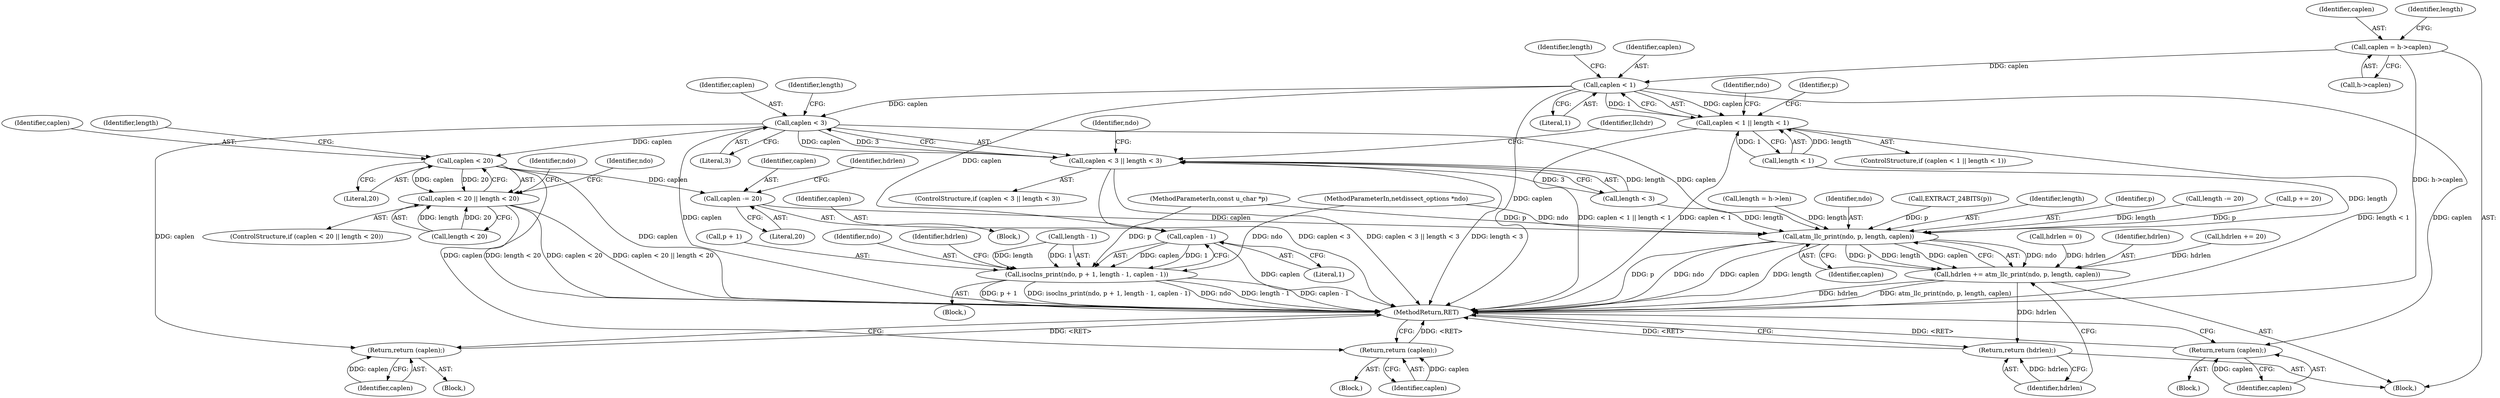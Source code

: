 digraph "0_tcpdump_1dcd10aceabbc03bf571ea32b892c522cbe923de@pointer" {
"1000110" [label="(Call,caplen = h->caplen)"];
"1000128" [label="(Call,caplen < 1)"];
"1000127" [label="(Call,caplen < 1 || length < 1)"];
"1000141" [label="(Return,return (caplen);)"];
"1000165" [label="(Call,caplen - 1)"];
"1000157" [label="(Call,isoclns_print(ndo, p + 1, length - 1, caplen - 1))"];
"1000172" [label="(Call,caplen < 3)"];
"1000171" [label="(Call,caplen < 3 || length < 3)"];
"1000185" [label="(Return,return (caplen);)"];
"1000209" [label="(Call,caplen < 20)"];
"1000208" [label="(Call,caplen < 20 || length < 20)"];
"1000222" [label="(Return,return (caplen);)"];
"1000256" [label="(Call,caplen -= 20)"];
"1000264" [label="(Call,atm_llc_print(ndo, p, length, caplen))"];
"1000262" [label="(Call,hdrlen += atm_llc_print(ndo, p, length, caplen))"];
"1000269" [label="(Return,return (hdrlen);)"];
"1000108" [label="(Block,)"];
"1000116" [label="(Call,length = h->len)"];
"1000226" [label="(Identifier,ndo)"];
"1000268" [label="(Identifier,caplen)"];
"1000130" [label="(Literal,1)"];
"1000206" [label="(Block,)"];
"1000265" [label="(Identifier,ndo)"];
"1000189" [label="(Call,EXTRACT_24BITS(p))"];
"1000142" [label="(Identifier,caplen)"];
"1000111" [label="(Identifier,caplen)"];
"1000117" [label="(Identifier,length)"];
"1000170" [label="(ControlStructure,if (caplen < 3 || length < 3))"];
"1000267" [label="(Identifier,length)"];
"1000223" [label="(Identifier,caplen)"];
"1000157" [label="(Call,isoclns_print(ndo, p + 1, length - 1, caplen - 1))"];
"1000264" [label="(Call,atm_llc_print(ndo, p, length, caplen))"];
"1000167" [label="(Literal,1)"];
"1000215" [label="(Block,)"];
"1000110" [label="(Call,caplen = h->caplen)"];
"1000266" [label="(Identifier,p)"];
"1000166" [label="(Identifier,caplen)"];
"1000127" [label="(Call,caplen < 1 || length < 1)"];
"1000270" [label="(Identifier,hdrlen)"];
"1000212" [label="(Call,length < 20)"];
"1000174" [label="(Literal,3)"];
"1000256" [label="(Call,caplen -= 20)"];
"1000253" [label="(Call,length -= 20)"];
"1000213" [label="(Identifier,length)"];
"1000178" [label="(Block,)"];
"1000141" [label="(Return,return (caplen);)"];
"1000207" [label="(ControlStructure,if (caplen < 20 || length < 20))"];
"1000258" [label="(Literal,20)"];
"1000173" [label="(Identifier,caplen)"];
"1000129" [label="(Identifier,caplen)"];
"1000123" [label="(Call,hdrlen = 0)"];
"1000260" [label="(Identifier,hdrlen)"];
"1000186" [label="(Identifier,caplen)"];
"1000208" [label="(Call,caplen < 20 || length < 20)"];
"1000137" [label="(Identifier,ndo)"];
"1000176" [label="(Identifier,length)"];
"1000262" [label="(Call,hdrlen += atm_llc_print(ndo, p, length, caplen))"];
"1000131" [label="(Call,length < 1)"];
"1000257" [label="(Identifier,caplen)"];
"1000211" [label="(Literal,20)"];
"1000263" [label="(Identifier,hdrlen)"];
"1000112" [label="(Call,h->caplen)"];
"1000269" [label="(Return,return (hdrlen);)"];
"1000159" [label="(Call,p + 1)"];
"1000128" [label="(Call,caplen < 1)"];
"1000165" [label="(Call,caplen - 1)"];
"1000175" [label="(Call,length < 3)"];
"1000172" [label="(Call,caplen < 3)"];
"1000222" [label="(Return,return (caplen);)"];
"1000259" [label="(Call,hdrlen += 20)"];
"1000158" [label="(Identifier,ndo)"];
"1000210" [label="(Identifier,caplen)"];
"1000218" [label="(Identifier,ndo)"];
"1000107" [label="(MethodParameterIn,const u_char *p)"];
"1000185" [label="(Return,return (caplen);)"];
"1000181" [label="(Identifier,ndo)"];
"1000271" [label="(MethodReturn,RET)"];
"1000134" [label="(Block,)"];
"1000209" [label="(Call,caplen < 20)"];
"1000250" [label="(Call,p += 20)"];
"1000148" [label="(Block,)"];
"1000171" [label="(Call,caplen < 3 || length < 3)"];
"1000169" [label="(Identifier,hdrlen)"];
"1000162" [label="(Call,length - 1)"];
"1000126" [label="(ControlStructure,if (caplen < 1 || length < 1))"];
"1000146" [label="(Identifier,p)"];
"1000132" [label="(Identifier,length)"];
"1000105" [label="(MethodParameterIn,netdissect_options *ndo)"];
"1000188" [label="(Identifier,llchdr)"];
"1000110" -> "1000108"  [label="AST: "];
"1000110" -> "1000112"  [label="CFG: "];
"1000111" -> "1000110"  [label="AST: "];
"1000112" -> "1000110"  [label="AST: "];
"1000117" -> "1000110"  [label="CFG: "];
"1000110" -> "1000271"  [label="DDG: h->caplen"];
"1000110" -> "1000128"  [label="DDG: caplen"];
"1000128" -> "1000127"  [label="AST: "];
"1000128" -> "1000130"  [label="CFG: "];
"1000129" -> "1000128"  [label="AST: "];
"1000130" -> "1000128"  [label="AST: "];
"1000132" -> "1000128"  [label="CFG: "];
"1000127" -> "1000128"  [label="CFG: "];
"1000128" -> "1000271"  [label="DDG: caplen"];
"1000128" -> "1000127"  [label="DDG: caplen"];
"1000128" -> "1000127"  [label="DDG: 1"];
"1000128" -> "1000141"  [label="DDG: caplen"];
"1000128" -> "1000165"  [label="DDG: caplen"];
"1000128" -> "1000172"  [label="DDG: caplen"];
"1000127" -> "1000126"  [label="AST: "];
"1000127" -> "1000131"  [label="CFG: "];
"1000131" -> "1000127"  [label="AST: "];
"1000137" -> "1000127"  [label="CFG: "];
"1000146" -> "1000127"  [label="CFG: "];
"1000127" -> "1000271"  [label="DDG: caplen < 1 || length < 1"];
"1000127" -> "1000271"  [label="DDG: caplen < 1"];
"1000127" -> "1000271"  [label="DDG: length < 1"];
"1000131" -> "1000127"  [label="DDG: length"];
"1000131" -> "1000127"  [label="DDG: 1"];
"1000141" -> "1000134"  [label="AST: "];
"1000141" -> "1000142"  [label="CFG: "];
"1000142" -> "1000141"  [label="AST: "];
"1000271" -> "1000141"  [label="CFG: "];
"1000141" -> "1000271"  [label="DDG: <RET>"];
"1000142" -> "1000141"  [label="DDG: caplen"];
"1000165" -> "1000157"  [label="AST: "];
"1000165" -> "1000167"  [label="CFG: "];
"1000166" -> "1000165"  [label="AST: "];
"1000167" -> "1000165"  [label="AST: "];
"1000157" -> "1000165"  [label="CFG: "];
"1000165" -> "1000271"  [label="DDG: caplen"];
"1000165" -> "1000157"  [label="DDG: caplen"];
"1000165" -> "1000157"  [label="DDG: 1"];
"1000157" -> "1000148"  [label="AST: "];
"1000158" -> "1000157"  [label="AST: "];
"1000159" -> "1000157"  [label="AST: "];
"1000162" -> "1000157"  [label="AST: "];
"1000169" -> "1000157"  [label="CFG: "];
"1000157" -> "1000271"  [label="DDG: p + 1"];
"1000157" -> "1000271"  [label="DDG: isoclns_print(ndo, p + 1, length - 1, caplen - 1)"];
"1000157" -> "1000271"  [label="DDG: ndo"];
"1000157" -> "1000271"  [label="DDG: length - 1"];
"1000157" -> "1000271"  [label="DDG: caplen - 1"];
"1000105" -> "1000157"  [label="DDG: ndo"];
"1000107" -> "1000157"  [label="DDG: p"];
"1000162" -> "1000157"  [label="DDG: length"];
"1000162" -> "1000157"  [label="DDG: 1"];
"1000172" -> "1000171"  [label="AST: "];
"1000172" -> "1000174"  [label="CFG: "];
"1000173" -> "1000172"  [label="AST: "];
"1000174" -> "1000172"  [label="AST: "];
"1000176" -> "1000172"  [label="CFG: "];
"1000171" -> "1000172"  [label="CFG: "];
"1000172" -> "1000271"  [label="DDG: caplen"];
"1000172" -> "1000171"  [label="DDG: caplen"];
"1000172" -> "1000171"  [label="DDG: 3"];
"1000172" -> "1000185"  [label="DDG: caplen"];
"1000172" -> "1000209"  [label="DDG: caplen"];
"1000172" -> "1000264"  [label="DDG: caplen"];
"1000171" -> "1000170"  [label="AST: "];
"1000171" -> "1000175"  [label="CFG: "];
"1000175" -> "1000171"  [label="AST: "];
"1000181" -> "1000171"  [label="CFG: "];
"1000188" -> "1000171"  [label="CFG: "];
"1000171" -> "1000271"  [label="DDG: caplen < 3"];
"1000171" -> "1000271"  [label="DDG: caplen < 3 || length < 3"];
"1000171" -> "1000271"  [label="DDG: length < 3"];
"1000175" -> "1000171"  [label="DDG: length"];
"1000175" -> "1000171"  [label="DDG: 3"];
"1000185" -> "1000178"  [label="AST: "];
"1000185" -> "1000186"  [label="CFG: "];
"1000186" -> "1000185"  [label="AST: "];
"1000271" -> "1000185"  [label="CFG: "];
"1000185" -> "1000271"  [label="DDG: <RET>"];
"1000186" -> "1000185"  [label="DDG: caplen"];
"1000209" -> "1000208"  [label="AST: "];
"1000209" -> "1000211"  [label="CFG: "];
"1000210" -> "1000209"  [label="AST: "];
"1000211" -> "1000209"  [label="AST: "];
"1000213" -> "1000209"  [label="CFG: "];
"1000208" -> "1000209"  [label="CFG: "];
"1000209" -> "1000271"  [label="DDG: caplen"];
"1000209" -> "1000208"  [label="DDG: caplen"];
"1000209" -> "1000208"  [label="DDG: 20"];
"1000209" -> "1000222"  [label="DDG: caplen"];
"1000209" -> "1000256"  [label="DDG: caplen"];
"1000208" -> "1000207"  [label="AST: "];
"1000208" -> "1000212"  [label="CFG: "];
"1000212" -> "1000208"  [label="AST: "];
"1000218" -> "1000208"  [label="CFG: "];
"1000226" -> "1000208"  [label="CFG: "];
"1000208" -> "1000271"  [label="DDG: caplen < 20"];
"1000208" -> "1000271"  [label="DDG: caplen < 20 || length < 20"];
"1000208" -> "1000271"  [label="DDG: length < 20"];
"1000212" -> "1000208"  [label="DDG: length"];
"1000212" -> "1000208"  [label="DDG: 20"];
"1000222" -> "1000215"  [label="AST: "];
"1000222" -> "1000223"  [label="CFG: "];
"1000223" -> "1000222"  [label="AST: "];
"1000271" -> "1000222"  [label="CFG: "];
"1000222" -> "1000271"  [label="DDG: <RET>"];
"1000223" -> "1000222"  [label="DDG: caplen"];
"1000256" -> "1000206"  [label="AST: "];
"1000256" -> "1000258"  [label="CFG: "];
"1000257" -> "1000256"  [label="AST: "];
"1000258" -> "1000256"  [label="AST: "];
"1000260" -> "1000256"  [label="CFG: "];
"1000256" -> "1000264"  [label="DDG: caplen"];
"1000264" -> "1000262"  [label="AST: "];
"1000264" -> "1000268"  [label="CFG: "];
"1000265" -> "1000264"  [label="AST: "];
"1000266" -> "1000264"  [label="AST: "];
"1000267" -> "1000264"  [label="AST: "];
"1000268" -> "1000264"  [label="AST: "];
"1000262" -> "1000264"  [label="CFG: "];
"1000264" -> "1000271"  [label="DDG: ndo"];
"1000264" -> "1000271"  [label="DDG: caplen"];
"1000264" -> "1000271"  [label="DDG: length"];
"1000264" -> "1000271"  [label="DDG: p"];
"1000264" -> "1000262"  [label="DDG: ndo"];
"1000264" -> "1000262"  [label="DDG: p"];
"1000264" -> "1000262"  [label="DDG: length"];
"1000264" -> "1000262"  [label="DDG: caplen"];
"1000105" -> "1000264"  [label="DDG: ndo"];
"1000250" -> "1000264"  [label="DDG: p"];
"1000189" -> "1000264"  [label="DDG: p"];
"1000107" -> "1000264"  [label="DDG: p"];
"1000116" -> "1000264"  [label="DDG: length"];
"1000253" -> "1000264"  [label="DDG: length"];
"1000131" -> "1000264"  [label="DDG: length"];
"1000175" -> "1000264"  [label="DDG: length"];
"1000262" -> "1000108"  [label="AST: "];
"1000263" -> "1000262"  [label="AST: "];
"1000270" -> "1000262"  [label="CFG: "];
"1000262" -> "1000271"  [label="DDG: hdrlen"];
"1000262" -> "1000271"  [label="DDG: atm_llc_print(ndo, p, length, caplen)"];
"1000259" -> "1000262"  [label="DDG: hdrlen"];
"1000123" -> "1000262"  [label="DDG: hdrlen"];
"1000262" -> "1000269"  [label="DDG: hdrlen"];
"1000269" -> "1000108"  [label="AST: "];
"1000269" -> "1000270"  [label="CFG: "];
"1000270" -> "1000269"  [label="AST: "];
"1000271" -> "1000269"  [label="CFG: "];
"1000269" -> "1000271"  [label="DDG: <RET>"];
"1000270" -> "1000269"  [label="DDG: hdrlen"];
}
